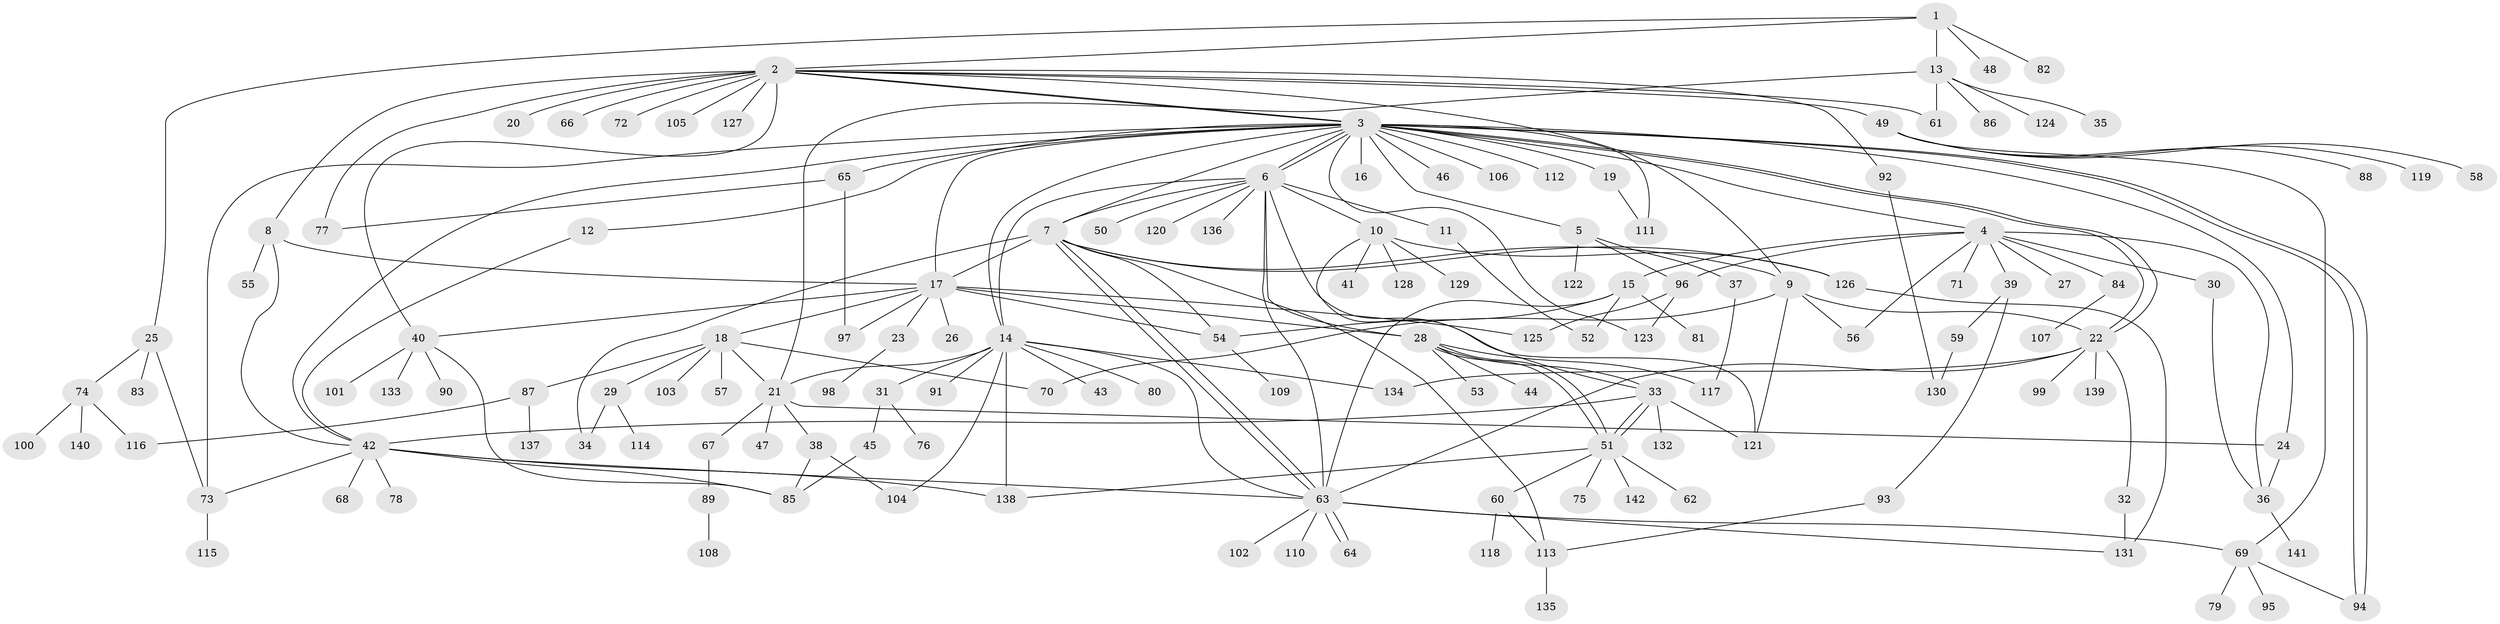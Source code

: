 // coarse degree distribution, {9: 0.010101010101010102, 1: 0.6464646464646465, 2: 0.15151515151515152, 4: 0.04040404040404041, 3: 0.030303030303030304, 5: 0.04040404040404041, 6: 0.020202020202020204, 27: 0.010101010101010102, 22: 0.010101010101010102, 13: 0.010101010101010102, 8: 0.020202020202020204, 10: 0.010101010101010102}
// Generated by graph-tools (version 1.1) at 2025/52/03/04/25 21:52:03]
// undirected, 142 vertices, 206 edges
graph export_dot {
graph [start="1"]
  node [color=gray90,style=filled];
  1;
  2;
  3;
  4;
  5;
  6;
  7;
  8;
  9;
  10;
  11;
  12;
  13;
  14;
  15;
  16;
  17;
  18;
  19;
  20;
  21;
  22;
  23;
  24;
  25;
  26;
  27;
  28;
  29;
  30;
  31;
  32;
  33;
  34;
  35;
  36;
  37;
  38;
  39;
  40;
  41;
  42;
  43;
  44;
  45;
  46;
  47;
  48;
  49;
  50;
  51;
  52;
  53;
  54;
  55;
  56;
  57;
  58;
  59;
  60;
  61;
  62;
  63;
  64;
  65;
  66;
  67;
  68;
  69;
  70;
  71;
  72;
  73;
  74;
  75;
  76;
  77;
  78;
  79;
  80;
  81;
  82;
  83;
  84;
  85;
  86;
  87;
  88;
  89;
  90;
  91;
  92;
  93;
  94;
  95;
  96;
  97;
  98;
  99;
  100;
  101;
  102;
  103;
  104;
  105;
  106;
  107;
  108;
  109;
  110;
  111;
  112;
  113;
  114;
  115;
  116;
  117;
  118;
  119;
  120;
  121;
  122;
  123;
  124;
  125;
  126;
  127;
  128;
  129;
  130;
  131;
  132;
  133;
  134;
  135;
  136;
  137;
  138;
  139;
  140;
  141;
  142;
  1 -- 2;
  1 -- 13;
  1 -- 25;
  1 -- 48;
  1 -- 82;
  2 -- 3;
  2 -- 3;
  2 -- 8;
  2 -- 9;
  2 -- 20;
  2 -- 40;
  2 -- 49;
  2 -- 61;
  2 -- 66;
  2 -- 72;
  2 -- 77;
  2 -- 92;
  2 -- 105;
  2 -- 127;
  3 -- 4;
  3 -- 5;
  3 -- 6;
  3 -- 6;
  3 -- 7;
  3 -- 12;
  3 -- 14;
  3 -- 16;
  3 -- 17;
  3 -- 19;
  3 -- 22;
  3 -- 22;
  3 -- 24;
  3 -- 42;
  3 -- 46;
  3 -- 65;
  3 -- 73;
  3 -- 94;
  3 -- 94;
  3 -- 106;
  3 -- 111;
  3 -- 112;
  3 -- 123;
  4 -- 15;
  4 -- 27;
  4 -- 30;
  4 -- 36;
  4 -- 39;
  4 -- 56;
  4 -- 71;
  4 -- 84;
  4 -- 96;
  5 -- 37;
  5 -- 96;
  5 -- 122;
  6 -- 7;
  6 -- 10;
  6 -- 11;
  6 -- 14;
  6 -- 28;
  6 -- 50;
  6 -- 63;
  6 -- 120;
  6 -- 121;
  6 -- 136;
  7 -- 9;
  7 -- 17;
  7 -- 34;
  7 -- 54;
  7 -- 63;
  7 -- 63;
  7 -- 113;
  7 -- 126;
  8 -- 17;
  8 -- 42;
  8 -- 55;
  9 -- 22;
  9 -- 56;
  9 -- 70;
  9 -- 121;
  10 -- 33;
  10 -- 41;
  10 -- 126;
  10 -- 128;
  10 -- 129;
  11 -- 52;
  12 -- 42;
  13 -- 21;
  13 -- 35;
  13 -- 61;
  13 -- 86;
  13 -- 124;
  14 -- 21;
  14 -- 31;
  14 -- 43;
  14 -- 63;
  14 -- 80;
  14 -- 91;
  14 -- 104;
  14 -- 134;
  14 -- 138;
  15 -- 52;
  15 -- 54;
  15 -- 63;
  15 -- 81;
  17 -- 18;
  17 -- 23;
  17 -- 26;
  17 -- 28;
  17 -- 40;
  17 -- 54;
  17 -- 97;
  17 -- 125;
  18 -- 21;
  18 -- 29;
  18 -- 57;
  18 -- 70;
  18 -- 87;
  18 -- 103;
  19 -- 111;
  21 -- 24;
  21 -- 38;
  21 -- 47;
  21 -- 67;
  22 -- 32;
  22 -- 63;
  22 -- 99;
  22 -- 134;
  22 -- 139;
  23 -- 98;
  24 -- 36;
  25 -- 73;
  25 -- 74;
  25 -- 83;
  28 -- 33;
  28 -- 44;
  28 -- 51;
  28 -- 51;
  28 -- 53;
  28 -- 117;
  29 -- 34;
  29 -- 114;
  30 -- 36;
  31 -- 45;
  31 -- 76;
  32 -- 131;
  33 -- 42;
  33 -- 51;
  33 -- 51;
  33 -- 121;
  33 -- 132;
  36 -- 141;
  37 -- 117;
  38 -- 85;
  38 -- 104;
  39 -- 59;
  39 -- 93;
  40 -- 85;
  40 -- 90;
  40 -- 101;
  40 -- 133;
  42 -- 63;
  42 -- 68;
  42 -- 73;
  42 -- 78;
  42 -- 85;
  42 -- 138;
  45 -- 85;
  49 -- 58;
  49 -- 69;
  49 -- 88;
  49 -- 119;
  51 -- 60;
  51 -- 62;
  51 -- 75;
  51 -- 138;
  51 -- 142;
  54 -- 109;
  59 -- 130;
  60 -- 113;
  60 -- 118;
  63 -- 64;
  63 -- 64;
  63 -- 69;
  63 -- 102;
  63 -- 110;
  63 -- 131;
  65 -- 77;
  65 -- 97;
  67 -- 89;
  69 -- 79;
  69 -- 94;
  69 -- 95;
  73 -- 115;
  74 -- 100;
  74 -- 116;
  74 -- 140;
  84 -- 107;
  87 -- 116;
  87 -- 137;
  89 -- 108;
  92 -- 130;
  93 -- 113;
  96 -- 123;
  96 -- 125;
  113 -- 135;
  126 -- 131;
}
